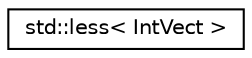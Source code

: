 digraph "Graphical Class Hierarchy"
{
  edge [fontname="Helvetica",fontsize="10",labelfontname="Helvetica",labelfontsize="10"];
  node [fontname="Helvetica",fontsize="10",shape=record];
  rankdir="LR";
  Node0 [label="std::less\< IntVect \>",height=0.2,width=0.4,color="black", fillcolor="white", style="filled",URL="$structstd_1_1less_3_01IntVect_01_4.html"];
}
